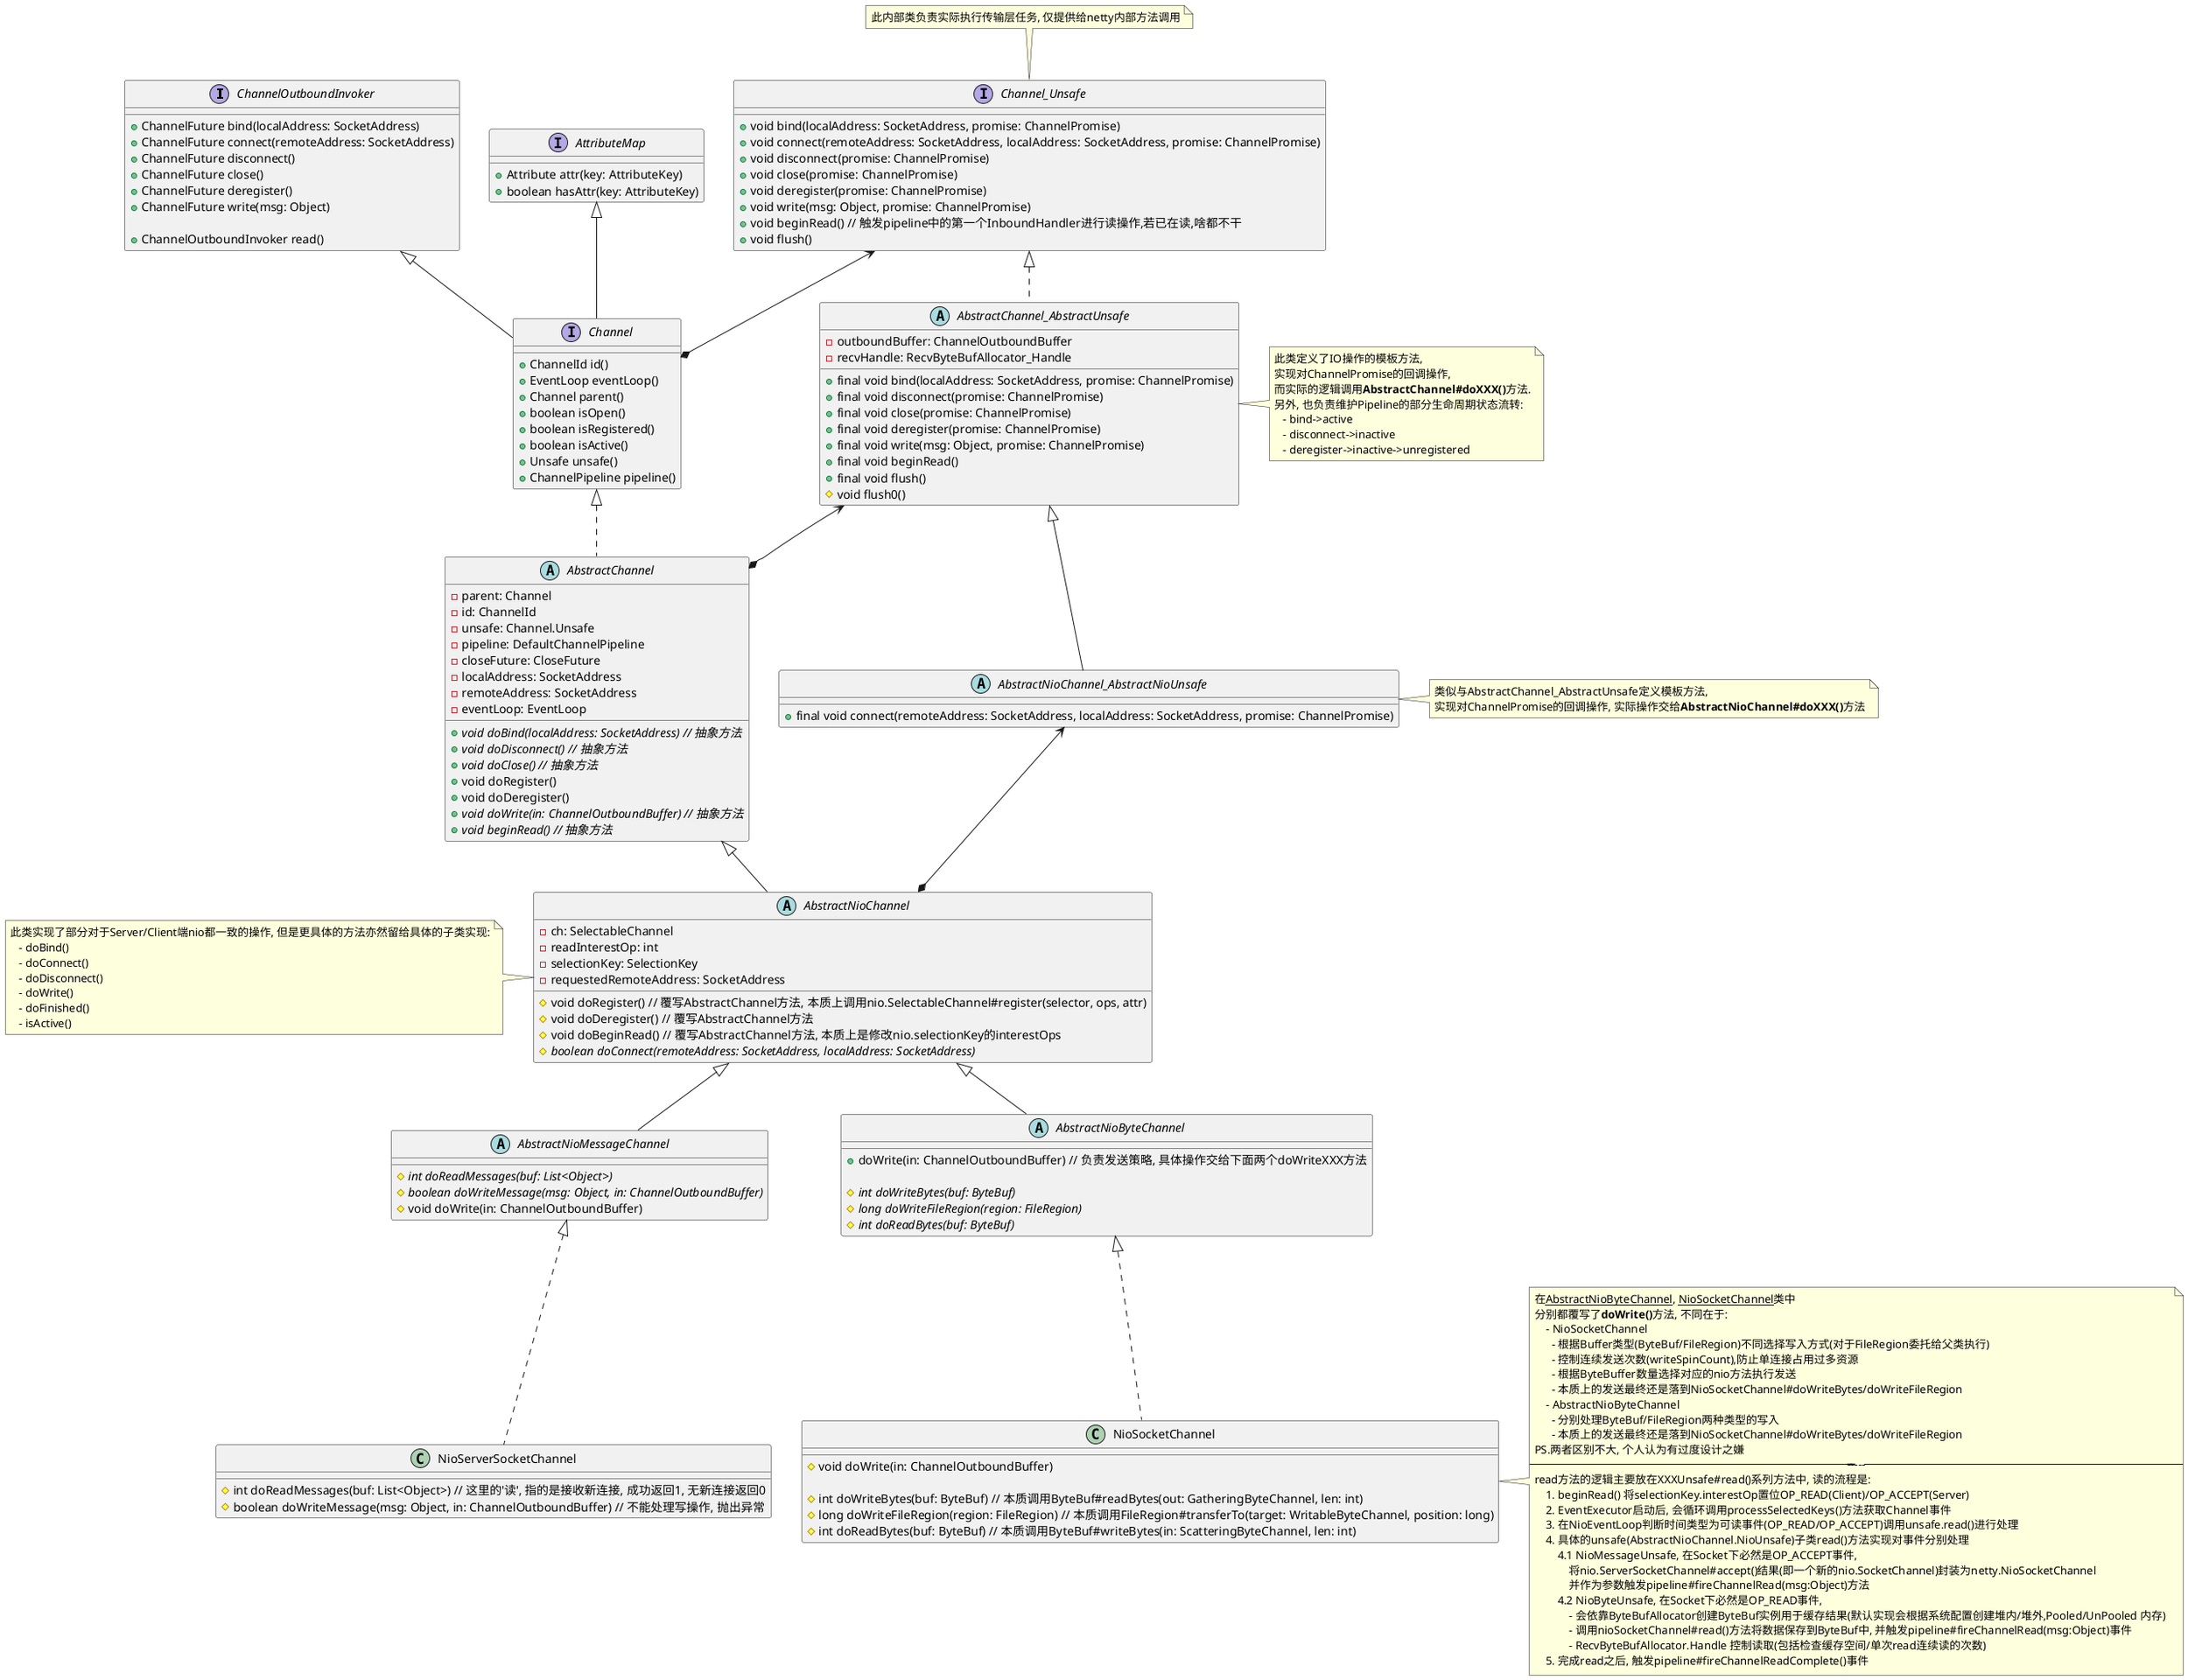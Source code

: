 @startuml

interface ChannelOutboundInvoker {
    + ChannelFuture bind(localAddress: SocketAddress)
    + ChannelFuture connect(remoteAddress: SocketAddress)
    + ChannelFuture disconnect()
    + ChannelFuture close()
    + ChannelFuture deregister()
    + ChannelFuture write(msg: Object)

    + ChannelOutboundInvoker read()
}

interface AttributeMap {
    + Attribute attr(key: AttributeKey)
    + boolean hasAttr(key: AttributeKey)
}

Channel_Unsafe <--* Channel
Channel_Unsafe <|.. AbstractChannel_AbstractUnsafe
interface Channel_Unsafe {
    + void bind(localAddress: SocketAddress, promise: ChannelPromise)
    + void connect(remoteAddress: SocketAddress, localAddress: SocketAddress, promise: ChannelPromise)
    + void disconnect(promise: ChannelPromise)
    + void close(promise: ChannelPromise)
    + void deregister(promise: ChannelPromise)
    + void write(msg: Object, promise: ChannelPromise)
    + void beginRead() // 触发pipeline中的第一个InboundHandler进行读操作,若已在读,啥都不干
    + void flush()
}
note top: 此内部类负责实际执行传输层任务, 仅提供给netty内部方法调用

ChannelOutboundInvoker <|-- Channel
AttributeMap <|-- Channel
interface Channel {
    + ChannelId id()
    + EventLoop eventLoop()
    + Channel parent()
    + boolean isOpen()
    + boolean isRegistered()
    + boolean isActive()
    + Unsafe unsafe()
    + ChannelPipeline pipeline()
}

AbstractChannel_AbstractUnsafe <--* AbstractChannel
Channel <|.. AbstractChannel
abstract class AbstractChannel {
    - parent: Channel
    - id: ChannelId
    - unsafe: Channel.Unsafe
    - pipeline: DefaultChannelPipeline
    - closeFuture: CloseFuture
    - localAddress: SocketAddress
    - remoteAddress: SocketAddress
    - eventLoop: EventLoop

    + {abstract} void doBind(localAddress: SocketAddress) // 抽象方法
    + {abstract} void doDisconnect() // 抽象方法
    + {abstract} void doClose() // 抽象方法
    + void doRegister()
    + void doDeregister()
    + {abstract} void doWrite(in: ChannelOutboundBuffer) // 抽象方法
    + {abstract} void beginRead() // 抽象方法
}

abstract class AbstractChannel_AbstractUnsafe {
    - outboundBuffer: ChannelOutboundBuffer
    - recvHandle: RecvByteBufAllocator_Handle

    + final void bind(localAddress: SocketAddress, promise: ChannelPromise)
    + final void disconnect(promise: ChannelPromise)
    + final void close(promise: ChannelPromise)
    + final void deregister(promise: ChannelPromise)
    + final void write(msg: Object, promise: ChannelPromise)
    + final void beginRead()
    + final void flush()
    # void flush0()
}
note right of AbstractChannel_AbstractUnsafe
 此类定义了IO操作的模板方法,
 实现对ChannelPromise的回调操作,
 而实际的逻辑调用<b>AbstractChannel#doXXX()</b>方法.
 另外, 也负责维护Pipeline的部分生命周期状态流转:
    - bind->active
    - disconnect->inactive
    - deregister->inactive->unregistered
end note

AbstractNioChannel_AbstractNioUnsafe <--* AbstractNioChannel
AbstractChannel <|-- AbstractNioChannel
abstract class AbstractNioChannel {
    - ch: SelectableChannel
    - readInterestOp: int
    - selectionKey: SelectionKey
    - requestedRemoteAddress: SocketAddress

    # void doRegister() // 覆写AbstractChannel方法, 本质上调用nio.SelectableChannel#register(selector, ops, attr)
    # void doDeregister() // 覆写AbstractChannel方法
    # void doBeginRead() // 覆写AbstractChannel方法, 本质上是修改nio.selectionKey的interestOps
    # {abstract} boolean doConnect(remoteAddress: SocketAddress, localAddress: SocketAddress)
}
note left of AbstractNioChannel
 此类实现了部分对于Server/Client端nio都一致的操作, 但是更具体的方法亦然留给具体的子类实现:
    - doBind()
    - doConnect()
    - doDisconnect()
    - doWrite()
    - doFinished()
    - isActive()
end note

AbstractChannel_AbstractUnsafe <|-- AbstractNioChannel_AbstractNioUnsafe
abstract class AbstractNioChannel_AbstractNioUnsafe {
    + final void connect(remoteAddress: SocketAddress, localAddress: SocketAddress, promise: ChannelPromise)
}
note right of AbstractNioChannel_AbstractNioUnsafe
 类似与AbstractChannel_AbstractUnsafe定义模板方法,
 实现对ChannelPromise的回调操作, 实际操作交给<b>AbstractNioChannel#doXXX()</b>方法
end note

AbstractNioChannel <|-- AbstractNioMessageChannel
abstract class AbstractNioMessageChannel {
    # {abstract} int doReadMessages(buf: List<Object>)
    # {abstract} boolean doWriteMessage(msg: Object, in: ChannelOutboundBuffer)
    # void doWrite(in: ChannelOutboundBuffer)
}

AbstractNioMessageChannel <|.. NioServerSocketChannel
class NioServerSocketChannel {
    # int doReadMessages(buf: List<Object>) // 这里的'读', 指的是接收新连接, 成功返回1, 无新连接返回0
    # boolean doWriteMessage(msg: Object, in: ChannelOutboundBuffer) // 不能处理写操作, 抛出异常
}

AbstractNioChannel <|-- AbstractNioByteChannel
abstract class AbstractNioByteChannel {
    + doWrite(in: ChannelOutboundBuffer) // 负责发送策略, 具体操作交给下面两个doWriteXXX方法

    # {abstract} int doWriteBytes(buf: ByteBuf)
    # {abstract} long doWriteFileRegion(region: FileRegion)
    # {abstract} int doReadBytes(buf: ByteBuf)
}

AbstractNioByteChannel <|.. NioSocketChannel
class NioSocketChannel {
    # void doWrite(in: ChannelOutboundBuffer)

    # int doWriteBytes(buf: ByteBuf) // 本质调用ByteBuf#readBytes(out: GatheringByteChannel, len: int)
    # long doWriteFileRegion(region: FileRegion) // 本质调用FileRegion#transferTo(target: WritableByteChannel, position: long)
    # int doReadBytes(buf: ByteBuf) // 本质调用ByteBuf#writeBytes(in: ScatteringByteChannel, len: int)
}
note right of NioSocketChannel
在<u>AbstractNioByteChannel</u>, <u>NioSocketChannel</u>类中
分别都覆写了<b>doWrite()</b>方法, 不同在于:
    - NioSocketChannel
      - 根据Buffer类型(ByteBuf/FileRegion)不同选择写入方式(对于FileRegion委托给父类执行)
      - 控制连续发送次数(writeSpinCount),防止单连接占用过多资源
      - 根据ByteBuffer数量选择对应的nio方法执行发送
      - 本质上的发送最终还是落到NioSocketChannel#doWriteBytes/doWriteFileRegion
    - AbstractNioByteChannel
      - 分别处理ByteBuf/FileRegion两种类型的写入
      - 本质上的发送最终还是落到NioSocketChannel#doWriteBytes/doWriteFileRegion
PS.两者区别不大, 个人认为有过度设计之嫌
-----------------
read方法的逻辑主要放在XXXUnsafe#read()系列方法中, 读的流程是:
    1. beginRead() 将selectionKey.interestOp置位OP_READ(Client)/OP_ACCEPT(Server)
    2. EventExecutor启动后, 会循环调用processSelectedKeys()方法获取Channel事件
    3. 在NioEventLoop判断时间类型为可读事件(OP_READ/OP_ACCEPT)调用unsafe.read()进行处理
    4. 具体的unsafe(AbstractNioChannel.NioUnsafe)子类read()方法实现对事件分别处理
        4.1 NioMessageUnsafe, 在Socket下必然是OP_ACCEPT事件,
            将nio.ServerSocketChannel#accept()结果(即一个新的nio.SocketChannel)封装为netty.NioSocketChannel
            并作为参数触发pipeline#fireChannelRead(msg:Object)方法
        4.2 NioByteUnsafe, 在Socket下必然是OP_READ事件,
            - 会依靠ByteBufAllocator创建ByteBuf实例用于缓存结果(默认实现会根据系统配置创建堆内/堆外,Pooled/UnPooled 内存)
            - 调用nioSocketChannel#read()方法将数据保存到ByteBuf中, 并触发pipeline#fireChannelRead(msg:Object)事件
            - RecvByteBufAllocator.Handle 控制读取(包括检查缓存空间/单次read连续读的次数)
    5. 完成read之后, 触发pipeline#fireChannelReadComplete()事件
end note

@enduml
